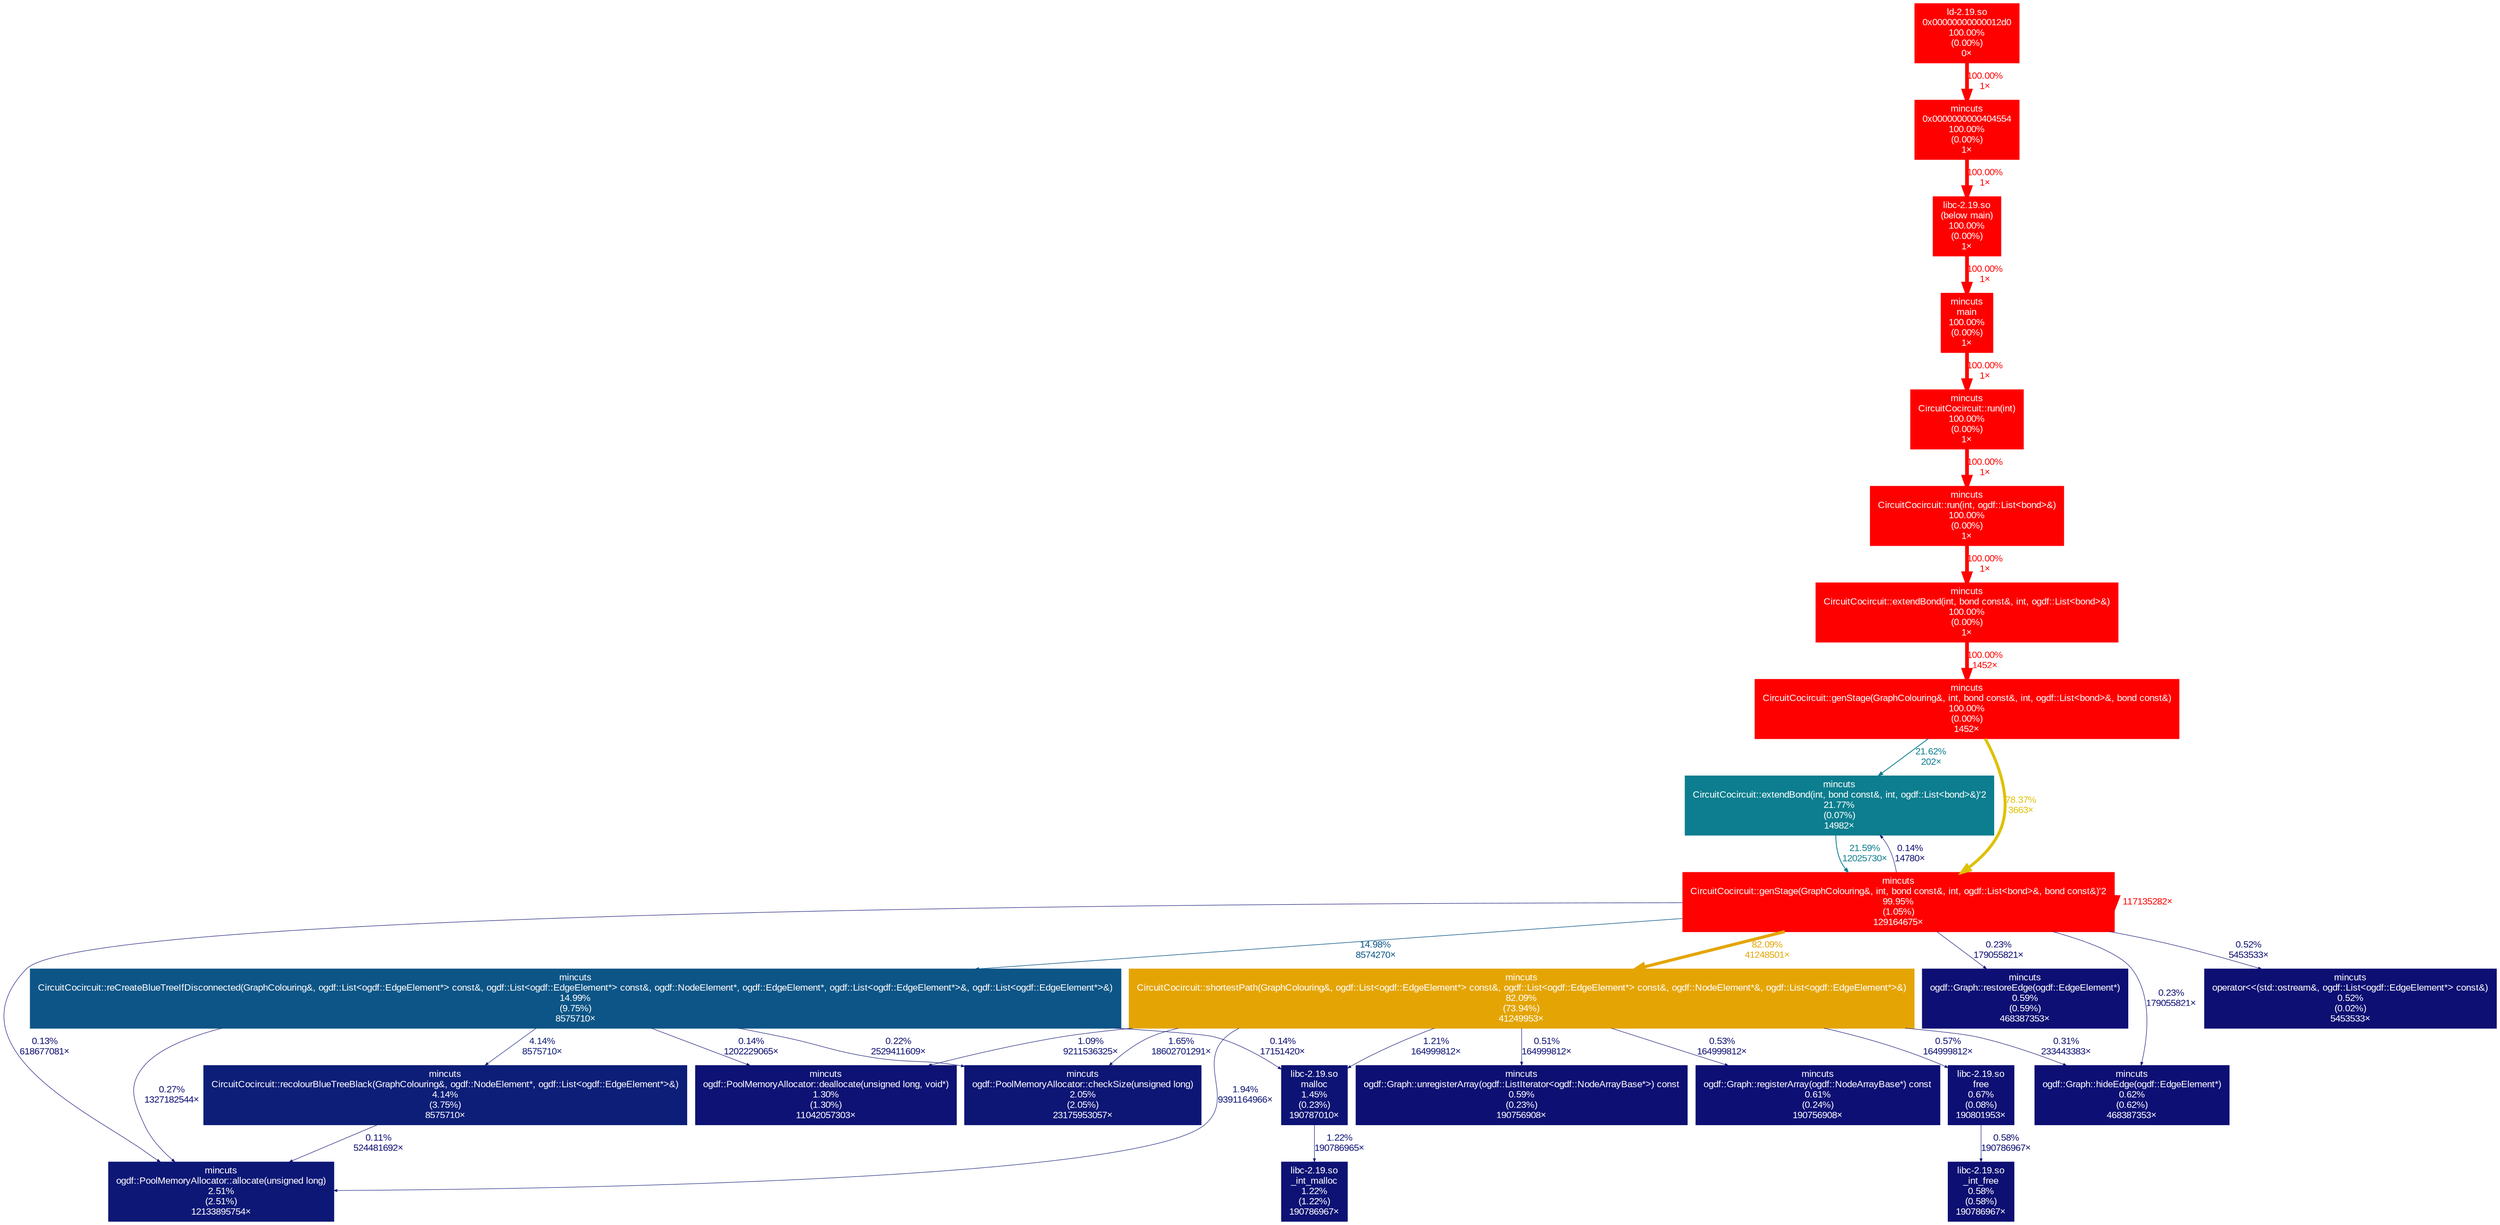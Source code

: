 digraph {
	graph [fontname=Arial, nodesep=0.125, ranksep=0.25];
	node [fontcolor=white, fontname=Arial, height=0, shape=box, style=filled, width=0];
	edge [fontname=Arial];
	"(below main)" [color="#ff0000", fontcolor="#ffffff", fontsize="10.00", label="libc-2.19.so\n(below main)\n100.00%\n(0.00%)\n1×"];
	"(below main)" -> main [arrowsize="1.00", color="#ff0000", fontcolor="#ff0000", fontsize="10.00", label="100.00%\n1×", labeldistance="4.00", penwidth="4.00"];
	"0x00000000000012d0" [color="#ff0000", fontcolor="#ffffff", fontsize="10.00", label="ld-2.19.so\n0x00000000000012d0\n100.00%\n(0.00%)\n0×"];
	"0x00000000000012d0" -> "0x0000000000404554" [arrowsize="1.00", color="#ff0000", fontcolor="#ff0000", fontsize="10.00", label="100.00%\n1×", labeldistance="4.00", penwidth="4.00"];
	"0x0000000000404554" [color="#ff0000", fontcolor="#ffffff", fontsize="10.00", label="mincuts\n0x0000000000404554\n100.00%\n(0.00%)\n1×"];
	"0x0000000000404554" -> "(below main)" [arrowsize="1.00", color="#ff0000", fontcolor="#ff0000", fontsize="10.00", label="100.00%\n1×", labeldistance="4.00", penwidth="4.00"];
	"CircuitCocircuit::extendBond(int, bond const&, int, ogdf::List<bond>&)" [color="#ff0000", fontcolor="#ffffff", fontsize="10.00", label="mincuts\nCircuitCocircuit::extendBond(int, bond const&, int, ogdf::List<bond>&)\n100.00%\n(0.00%)\n1×"];
	"CircuitCocircuit::extendBond(int, bond const&, int, ogdf::List<bond>&)" -> "CircuitCocircuit::genStage(GraphColouring&, int, bond const&, int, ogdf::List<bond>&, bond const&)" [arrowsize="1.00", color="#ff0000", fontcolor="#ff0000", fontsize="10.00", label="100.00%\n1452×", labeldistance="4.00", penwidth="4.00"];
	"CircuitCocircuit::extendBond(int, bond const&, int, ogdf::List<bond>&)'2" [color="#0c7e8f", fontcolor="#ffffff", fontsize="10.00", label="mincuts\nCircuitCocircuit::extendBond(int, bond const&, int, ogdf::List<bond>&)'2\n21.77%\n(0.07%)\n14982×"];
	"CircuitCocircuit::extendBond(int, bond const&, int, ogdf::List<bond>&)'2" -> "CircuitCocircuit::genStage(GraphColouring&, int, bond const&, int, ogdf::List<bond>&, bond const&)'2" [arrowsize="0.46", color="#0c7d8f", fontcolor="#0c7d8f", fontsize="10.00", label="21.59%\n12025730×", labeldistance="0.86", penwidth="0.86"];
	"CircuitCocircuit::genStage(GraphColouring&, int, bond const&, int, ogdf::List<bond>&, bond const&)" [color="#ff0000", fontcolor="#ffffff", fontsize="10.00", label="mincuts\nCircuitCocircuit::genStage(GraphColouring&, int, bond const&, int, ogdf::List<bond>&, bond const&)\n100.00%\n(0.00%)\n1452×"];
	"CircuitCocircuit::genStage(GraphColouring&, int, bond const&, int, ogdf::List<bond>&, bond const&)" -> "CircuitCocircuit::extendBond(int, bond const&, int, ogdf::List<bond>&)'2" [arrowsize="0.47", color="#0c7d8f", fontcolor="#0c7d8f", fontsize="10.00", label="21.62%\n202×", labeldistance="0.86", penwidth="0.86"];
	"CircuitCocircuit::genStage(GraphColouring&, int, bond const&, int, ogdf::List<bond>&, bond const&)" -> "CircuitCocircuit::genStage(GraphColouring&, int, bond const&, int, ogdf::List<bond>&, bond const&)'2" [arrowsize="0.89", color="#dec105", fontcolor="#dec105", fontsize="10.00", label="78.37%\n3663×", labeldistance="3.13", penwidth="3.13"];
	"CircuitCocircuit::genStage(GraphColouring&, int, bond const&, int, ogdf::List<bond>&, bond const&)'2" [color="#ff0100", fontcolor="#ffffff", fontsize="10.00", label="mincuts\nCircuitCocircuit::genStage(GraphColouring&, int, bond const&, int, ogdf::List<bond>&, bond const&)'2\n99.95%\n(1.05%)\n129164675×"];
	"CircuitCocircuit::genStage(GraphColouring&, int, bond const&, int, ogdf::List<bond>&, bond const&)'2" -> "CircuitCocircuit::extendBond(int, bond const&, int, ogdf::List<bond>&)'2" [arrowsize="0.35", color="#0d0d73", fontcolor="#0d0d73", fontsize="10.00", label="0.14%\n14780×", labeldistance="0.50", penwidth="0.50"];
	"CircuitCocircuit::genStage(GraphColouring&, int, bond const&, int, ogdf::List<bond>&, bond const&)'2" -> "CircuitCocircuit::genStage(GraphColouring&, int, bond const&, int, ogdf::List<bond>&, bond const&)'2" [arrowsize="1.00", color="#ff0100", fontcolor="#ff0100", fontsize="10.00", label="117135282×", labeldistance="4.00", penwidth="4.00"];
	"CircuitCocircuit::genStage(GraphColouring&, int, bond const&, int, ogdf::List<bond>&, bond const&)'2" -> "CircuitCocircuit::reCreateBlueTreeIfDisconnected(GraphColouring&, ogdf::List<ogdf::EdgeElement*> const&, ogdf::List<ogdf::EdgeElement*> const&, ogdf::NodeElement*, ogdf::EdgeElement*, ogdf::List<ogdf::EdgeElement*>&, ogdf::List<ogdf::EdgeElement*>&)" [arrowsize="0.39", color="#0c5586", fontcolor="#0c5586", fontsize="10.00", label="14.98%\n8574270×", labeldistance="0.60", penwidth="0.60"];
	"CircuitCocircuit::genStage(GraphColouring&, int, bond const&, int, ogdf::List<bond>&, bond const&)'2" -> "CircuitCocircuit::shortestPath(GraphColouring&, ogdf::List<ogdf::EdgeElement*> const&, ogdf::List<ogdf::EdgeElement*> const&, ogdf::NodeElement*&, ogdf::List<ogdf::EdgeElement*>&)" [arrowsize="0.91", color="#e4a504", fontcolor="#e4a504", fontsize="10.00", label="82.09%\n41248501×", labeldistance="3.28", penwidth="3.28"];
	"CircuitCocircuit::genStage(GraphColouring&, int, bond const&, int, ogdf::List<bond>&, bond const&)'2" -> "ogdf::Graph::hideEdge(ogdf::EdgeElement*)" [arrowsize="0.35", color="#0d0e73", fontcolor="#0d0e73", fontsize="10.00", label="0.23%\n179055821×", labeldistance="0.50", penwidth="0.50"];
	"CircuitCocircuit::genStage(GraphColouring&, int, bond const&, int, ogdf::List<bond>&, bond const&)'2" -> "ogdf::Graph::restoreEdge(ogdf::EdgeElement*)" [arrowsize="0.35", color="#0d0e73", fontcolor="#0d0e73", fontsize="10.00", label="0.23%\n179055821×", labeldistance="0.50", penwidth="0.50"];
	"CircuitCocircuit::genStage(GraphColouring&, int, bond const&, int, ogdf::List<bond>&, bond const&)'2" -> "ogdf::PoolMemoryAllocator::allocate(unsigned long)" [arrowsize="0.35", color="#0d0d73", fontcolor="#0d0d73", fontsize="10.00", label="0.13%\n618677081×", labeldistance="0.50", penwidth="0.50"];
	"CircuitCocircuit::genStage(GraphColouring&, int, bond const&, int, ogdf::List<bond>&, bond const&)'2" -> "operator<<(std::ostream&, ogdf::List<ogdf::EdgeElement*> const&)" [arrowsize="0.35", color="#0d0f73", fontcolor="#0d0f73", fontsize="10.00", label="0.52%\n5453533×", labeldistance="0.50", penwidth="0.50"];
	"CircuitCocircuit::reCreateBlueTreeIfDisconnected(GraphColouring&, ogdf::List<ogdf::EdgeElement*> const&, ogdf::List<ogdf::EdgeElement*> const&, ogdf::NodeElement*, ogdf::EdgeElement*, ogdf::List<ogdf::EdgeElement*>&, ogdf::List<ogdf::EdgeElement*>&)" [color="#0c5586", fontcolor="#ffffff", fontsize="10.00", label="mincuts\nCircuitCocircuit::reCreateBlueTreeIfDisconnected(GraphColouring&, ogdf::List<ogdf::EdgeElement*> const&, ogdf::List<ogdf::EdgeElement*> const&, ogdf::NodeElement*, ogdf::EdgeElement*, ogdf::List<ogdf::EdgeElement*>&, ogdf::List<ogdf::EdgeElement*>&)\n14.99%\n(9.75%)\n8575710×"];
	"CircuitCocircuit::reCreateBlueTreeIfDisconnected(GraphColouring&, ogdf::List<ogdf::EdgeElement*> const&, ogdf::List<ogdf::EdgeElement*> const&, ogdf::NodeElement*, ogdf::EdgeElement*, ogdf::List<ogdf::EdgeElement*>&, ogdf::List<ogdf::EdgeElement*>&)" -> "CircuitCocircuit::recolourBlueTreeBlack(GraphColouring&, ogdf::NodeElement*, ogdf::List<ogdf::EdgeElement*>&)" [arrowsize="0.35", color="#0d1e78", fontcolor="#0d1e78", fontsize="10.00", label="4.14%\n8575710×", labeldistance="0.50", penwidth="0.50"];
	"CircuitCocircuit::reCreateBlueTreeIfDisconnected(GraphColouring&, ogdf::List<ogdf::EdgeElement*> const&, ogdf::List<ogdf::EdgeElement*> const&, ogdf::NodeElement*, ogdf::EdgeElement*, ogdf::List<ogdf::EdgeElement*>&, ogdf::List<ogdf::EdgeElement*>&)" -> malloc [arrowsize="0.35", color="#0d0d73", fontcolor="#0d0d73", fontsize="10.00", label="0.14%\n17151420×", labeldistance="0.50", penwidth="0.50"];
	"CircuitCocircuit::reCreateBlueTreeIfDisconnected(GraphColouring&, ogdf::List<ogdf::EdgeElement*> const&, ogdf::List<ogdf::EdgeElement*> const&, ogdf::NodeElement*, ogdf::EdgeElement*, ogdf::List<ogdf::EdgeElement*>&, ogdf::List<ogdf::EdgeElement*>&)" -> "ogdf::PoolMemoryAllocator::allocate(unsigned long)" [arrowsize="0.35", color="#0d0e73", fontcolor="#0d0e73", fontsize="10.00", label="0.27%\n1327182544×", labeldistance="0.50", penwidth="0.50"];
	"CircuitCocircuit::reCreateBlueTreeIfDisconnected(GraphColouring&, ogdf::List<ogdf::EdgeElement*> const&, ogdf::List<ogdf::EdgeElement*> const&, ogdf::NodeElement*, ogdf::EdgeElement*, ogdf::List<ogdf::EdgeElement*>&, ogdf::List<ogdf::EdgeElement*>&)" -> "ogdf::PoolMemoryAllocator::checkSize(unsigned long)" [arrowsize="0.35", color="#0d0e73", fontcolor="#0d0e73", fontsize="10.00", label="0.22%\n2529411609×", labeldistance="0.50", penwidth="0.50"];
	"CircuitCocircuit::reCreateBlueTreeIfDisconnected(GraphColouring&, ogdf::List<ogdf::EdgeElement*> const&, ogdf::List<ogdf::EdgeElement*> const&, ogdf::NodeElement*, ogdf::EdgeElement*, ogdf::List<ogdf::EdgeElement*>&, ogdf::List<ogdf::EdgeElement*>&)" -> "ogdf::PoolMemoryAllocator::deallocate(unsigned long, void*)" [arrowsize="0.35", color="#0d0d73", fontcolor="#0d0d73", fontsize="10.00", label="0.14%\n1202229065×", labeldistance="0.50", penwidth="0.50"];
	"CircuitCocircuit::recolourBlueTreeBlack(GraphColouring&, ogdf::NodeElement*, ogdf::List<ogdf::EdgeElement*>&)" [color="#0d1e78", fontcolor="#ffffff", fontsize="10.00", label="mincuts\nCircuitCocircuit::recolourBlueTreeBlack(GraphColouring&, ogdf::NodeElement*, ogdf::List<ogdf::EdgeElement*>&)\n4.14%\n(3.75%)\n8575710×"];
	"CircuitCocircuit::recolourBlueTreeBlack(GraphColouring&, ogdf::NodeElement*, ogdf::List<ogdf::EdgeElement*>&)" -> "ogdf::PoolMemoryAllocator::allocate(unsigned long)" [arrowsize="0.35", color="#0d0d73", fontcolor="#0d0d73", fontsize="10.00", label="0.11%\n524481692×", labeldistance="0.50", penwidth="0.50"];
	"CircuitCocircuit::run(int)" [color="#ff0000", fontcolor="#ffffff", fontsize="10.00", label="mincuts\nCircuitCocircuit::run(int)\n100.00%\n(0.00%)\n1×"];
	"CircuitCocircuit::run(int)" -> "CircuitCocircuit::run(int, ogdf::List<bond>&)" [arrowsize="1.00", color="#ff0000", fontcolor="#ff0000", fontsize="10.00", label="100.00%\n1×", labeldistance="4.00", penwidth="4.00"];
	"CircuitCocircuit::run(int, ogdf::List<bond>&)" [color="#ff0000", fontcolor="#ffffff", fontsize="10.00", label="mincuts\nCircuitCocircuit::run(int, ogdf::List<bond>&)\n100.00%\n(0.00%)\n1×"];
	"CircuitCocircuit::run(int, ogdf::List<bond>&)" -> "CircuitCocircuit::extendBond(int, bond const&, int, ogdf::List<bond>&)" [arrowsize="1.00", color="#ff0000", fontcolor="#ff0000", fontsize="10.00", label="100.00%\n1×", labeldistance="4.00", penwidth="4.00"];
	"CircuitCocircuit::shortestPath(GraphColouring&, ogdf::List<ogdf::EdgeElement*> const&, ogdf::List<ogdf::EdgeElement*> const&, ogdf::NodeElement*&, ogdf::List<ogdf::EdgeElement*>&)" [color="#e4a504", fontcolor="#ffffff", fontsize="10.00", label="mincuts\nCircuitCocircuit::shortestPath(GraphColouring&, ogdf::List<ogdf::EdgeElement*> const&, ogdf::List<ogdf::EdgeElement*> const&, ogdf::NodeElement*&, ogdf::List<ogdf::EdgeElement*>&)\n82.09%\n(73.94%)\n41249953×"];
	"CircuitCocircuit::shortestPath(GraphColouring&, ogdf::List<ogdf::EdgeElement*> const&, ogdf::List<ogdf::EdgeElement*> const&, ogdf::NodeElement*&, ogdf::List<ogdf::EdgeElement*>&)" -> free [arrowsize="0.35", color="#0d0f73", fontcolor="#0d0f73", fontsize="10.00", label="0.57%\n164999812×", labeldistance="0.50", penwidth="0.50"];
	"CircuitCocircuit::shortestPath(GraphColouring&, ogdf::List<ogdf::EdgeElement*> const&, ogdf::List<ogdf::EdgeElement*> const&, ogdf::NodeElement*&, ogdf::List<ogdf::EdgeElement*>&)" -> malloc [arrowsize="0.35", color="#0d1274", fontcolor="#0d1274", fontsize="10.00", label="1.21%\n164999812×", labeldistance="0.50", penwidth="0.50"];
	"CircuitCocircuit::shortestPath(GraphColouring&, ogdf::List<ogdf::EdgeElement*> const&, ogdf::List<ogdf::EdgeElement*> const&, ogdf::NodeElement*&, ogdf::List<ogdf::EdgeElement*>&)" -> "ogdf::Graph::hideEdge(ogdf::EdgeElement*)" [arrowsize="0.35", color="#0d0e73", fontcolor="#0d0e73", fontsize="10.00", label="0.31%\n233443383×", labeldistance="0.50", penwidth="0.50"];
	"CircuitCocircuit::shortestPath(GraphColouring&, ogdf::List<ogdf::EdgeElement*> const&, ogdf::List<ogdf::EdgeElement*> const&, ogdf::NodeElement*&, ogdf::List<ogdf::EdgeElement*>&)" -> "ogdf::Graph::registerArray(ogdf::NodeArrayBase*) const" [arrowsize="0.35", color="#0d0f73", fontcolor="#0d0f73", fontsize="10.00", label="0.53%\n164999812×", labeldistance="0.50", penwidth="0.50"];
	"CircuitCocircuit::shortestPath(GraphColouring&, ogdf::List<ogdf::EdgeElement*> const&, ogdf::List<ogdf::EdgeElement*> const&, ogdf::NodeElement*&, ogdf::List<ogdf::EdgeElement*>&)" -> "ogdf::Graph::unregisterArray(ogdf::ListIterator<ogdf::NodeArrayBase*>) const" [arrowsize="0.35", color="#0d0f73", fontcolor="#0d0f73", fontsize="10.00", label="0.51%\n164999812×", labeldistance="0.50", penwidth="0.50"];
	"CircuitCocircuit::shortestPath(GraphColouring&, ogdf::List<ogdf::EdgeElement*> const&, ogdf::List<ogdf::EdgeElement*> const&, ogdf::NodeElement*&, ogdf::List<ogdf::EdgeElement*>&)" -> "ogdf::PoolMemoryAllocator::allocate(unsigned long)" [arrowsize="0.35", color="#0d1575", fontcolor="#0d1575", fontsize="10.00", label="1.94%\n9391164966×", labeldistance="0.50", penwidth="0.50"];
	"CircuitCocircuit::shortestPath(GraphColouring&, ogdf::List<ogdf::EdgeElement*> const&, ogdf::List<ogdf::EdgeElement*> const&, ogdf::NodeElement*&, ogdf::List<ogdf::EdgeElement*>&)" -> "ogdf::PoolMemoryAllocator::checkSize(unsigned long)" [arrowsize="0.35", color="#0d1475", fontcolor="#0d1475", fontsize="10.00", label="1.65%\n18602701291×", labeldistance="0.50", penwidth="0.50"];
	"CircuitCocircuit::shortestPath(GraphColouring&, ogdf::List<ogdf::EdgeElement*> const&, ogdf::List<ogdf::EdgeElement*> const&, ogdf::NodeElement*&, ogdf::List<ogdf::EdgeElement*>&)" -> "ogdf::PoolMemoryAllocator::deallocate(unsigned long, void*)" [arrowsize="0.35", color="#0d1174", fontcolor="#0d1174", fontsize="10.00", label="1.09%\n9211536325×", labeldistance="0.50", penwidth="0.50"];
	"_int_free" [color="#0d0f73", fontcolor="#ffffff", fontsize="10.00", label="libc-2.19.so\n_int_free\n0.58%\n(0.58%)\n190786967×"];
	"_int_malloc" [color="#0d1274", fontcolor="#ffffff", fontsize="10.00", label="libc-2.19.so\n_int_malloc\n1.22%\n(1.22%)\n190786967×"];
	free [color="#0d0f74", fontcolor="#ffffff", fontsize="10.00", label="libc-2.19.so\nfree\n0.67%\n(0.08%)\n190801953×"];
	free -> "_int_free" [arrowsize="0.35", color="#0d0f73", fontcolor="#0d0f73", fontsize="10.00", label="0.58%\n190786967×", labeldistance="0.50", penwidth="0.50"];
	main [color="#ff0000", fontcolor="#ffffff", fontsize="10.00", label="mincuts\nmain\n100.00%\n(0.00%)\n1×"];
	main -> "CircuitCocircuit::run(int)" [arrowsize="1.00", color="#ff0000", fontcolor="#ff0000", fontsize="10.00", label="100.00%\n1×", labeldistance="4.00", penwidth="4.00"];
	malloc [color="#0d1375", fontcolor="#ffffff", fontsize="10.00", label="libc-2.19.so\nmalloc\n1.45%\n(0.23%)\n190787010×"];
	malloc -> "_int_malloc" [arrowsize="0.35", color="#0d1274", fontcolor="#0d1274", fontsize="10.00", label="1.22%\n190786965×", labeldistance="0.50", penwidth="0.50"];
	"ogdf::Graph::hideEdge(ogdf::EdgeElement*)" [color="#0d0f74", fontcolor="#ffffff", fontsize="10.00", label="mincuts\nogdf::Graph::hideEdge(ogdf::EdgeElement*)\n0.62%\n(0.62%)\n468387353×"];
	"ogdf::Graph::registerArray(ogdf::NodeArrayBase*) const" [color="#0d0f74", fontcolor="#ffffff", fontsize="10.00", label="mincuts\nogdf::Graph::registerArray(ogdf::NodeArrayBase*) const\n0.61%\n(0.24%)\n190756908×"];
	"ogdf::Graph::restoreEdge(ogdf::EdgeElement*)" [color="#0d0f74", fontcolor="#ffffff", fontsize="10.00", label="mincuts\nogdf::Graph::restoreEdge(ogdf::EdgeElement*)\n0.59%\n(0.59%)\n468387353×"];
	"ogdf::Graph::unregisterArray(ogdf::ListIterator<ogdf::NodeArrayBase*>) const" [color="#0d0f73", fontcolor="#ffffff", fontsize="10.00", label="mincuts\nogdf::Graph::unregisterArray(ogdf::ListIterator<ogdf::NodeArrayBase*>) const\n0.59%\n(0.23%)\n190756908×"];
	"ogdf::PoolMemoryAllocator::allocate(unsigned long)" [color="#0d1776", fontcolor="#ffffff", fontsize="10.00", label="mincuts\nogdf::PoolMemoryAllocator::allocate(unsigned long)\n2.51%\n(2.51%)\n12133895754×"];
	"ogdf::PoolMemoryAllocator::checkSize(unsigned long)" [color="#0d1575", fontcolor="#ffffff", fontsize="10.00", label="mincuts\nogdf::PoolMemoryAllocator::checkSize(unsigned long)\n2.05%\n(2.05%)\n23175953057×"];
	"ogdf::PoolMemoryAllocator::deallocate(unsigned long, void*)" [color="#0d1274", fontcolor="#ffffff", fontsize="10.00", label="mincuts\nogdf::PoolMemoryAllocator::deallocate(unsigned long, void*)\n1.30%\n(1.30%)\n11042057303×"];
	"operator<<(std::ostream&, ogdf::List<ogdf::EdgeElement*> const&)" [color="#0d0f73", fontcolor="#ffffff", fontsize="10.00", label="mincuts\noperator<<(std::ostream&, ogdf::List<ogdf::EdgeElement*> const&)\n0.52%\n(0.02%)\n5453533×"];
}

